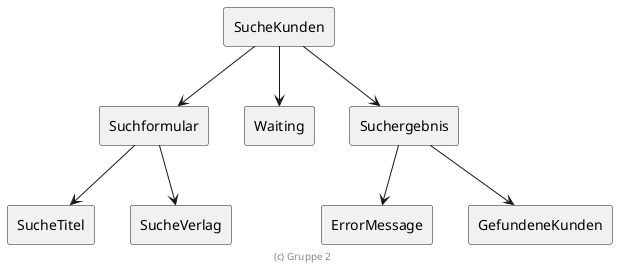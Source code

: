' Copyright (C) 2022 - present Gruppe 2, Hochschule Karlsruhe
'
' This program is free software: you can redistribute it and/or modify
' it under the terms of the GNU General Public License as published by
' the Free Software Foundation, either version 3 of the License, or
' (at your option) any later version.
'
' This program is distributed in the hope that it will be useful,
' but WITHOUT ANY WARRANTY; without even the implied warranty of
' MERCHANTABILITY or FITNESS FOR A PARTICULAR PURPOSE.  See the
' GNU General Public License for more details.
'
' You should have received a copy of the GNU General Public License
' along with this program.  If not, see <https://www.gnu.org/licenses/>.

' Preview durch <Alt>d

@startuml SucheKunden

'top to bottom direction

rectangle SucheKunden
rectangle Suchformular
rectangle Waiting
rectangle Suchergebnis

SucheKunden --> Suchformular
SucheKunden --> Waiting
SucheKunden --> Suchergebnis

rectangle SucheTitel
rectangle SucheVerlag

Suchformular --> SucheTitel
Suchformular --> SucheVerlag

rectangle ErrorMessage
rectangle GefundeneKunden

Suchergebnis --> ErrorMessage
Suchergebnis --> GefundeneKunden

footer (c) Gruppe 2

@enduml
